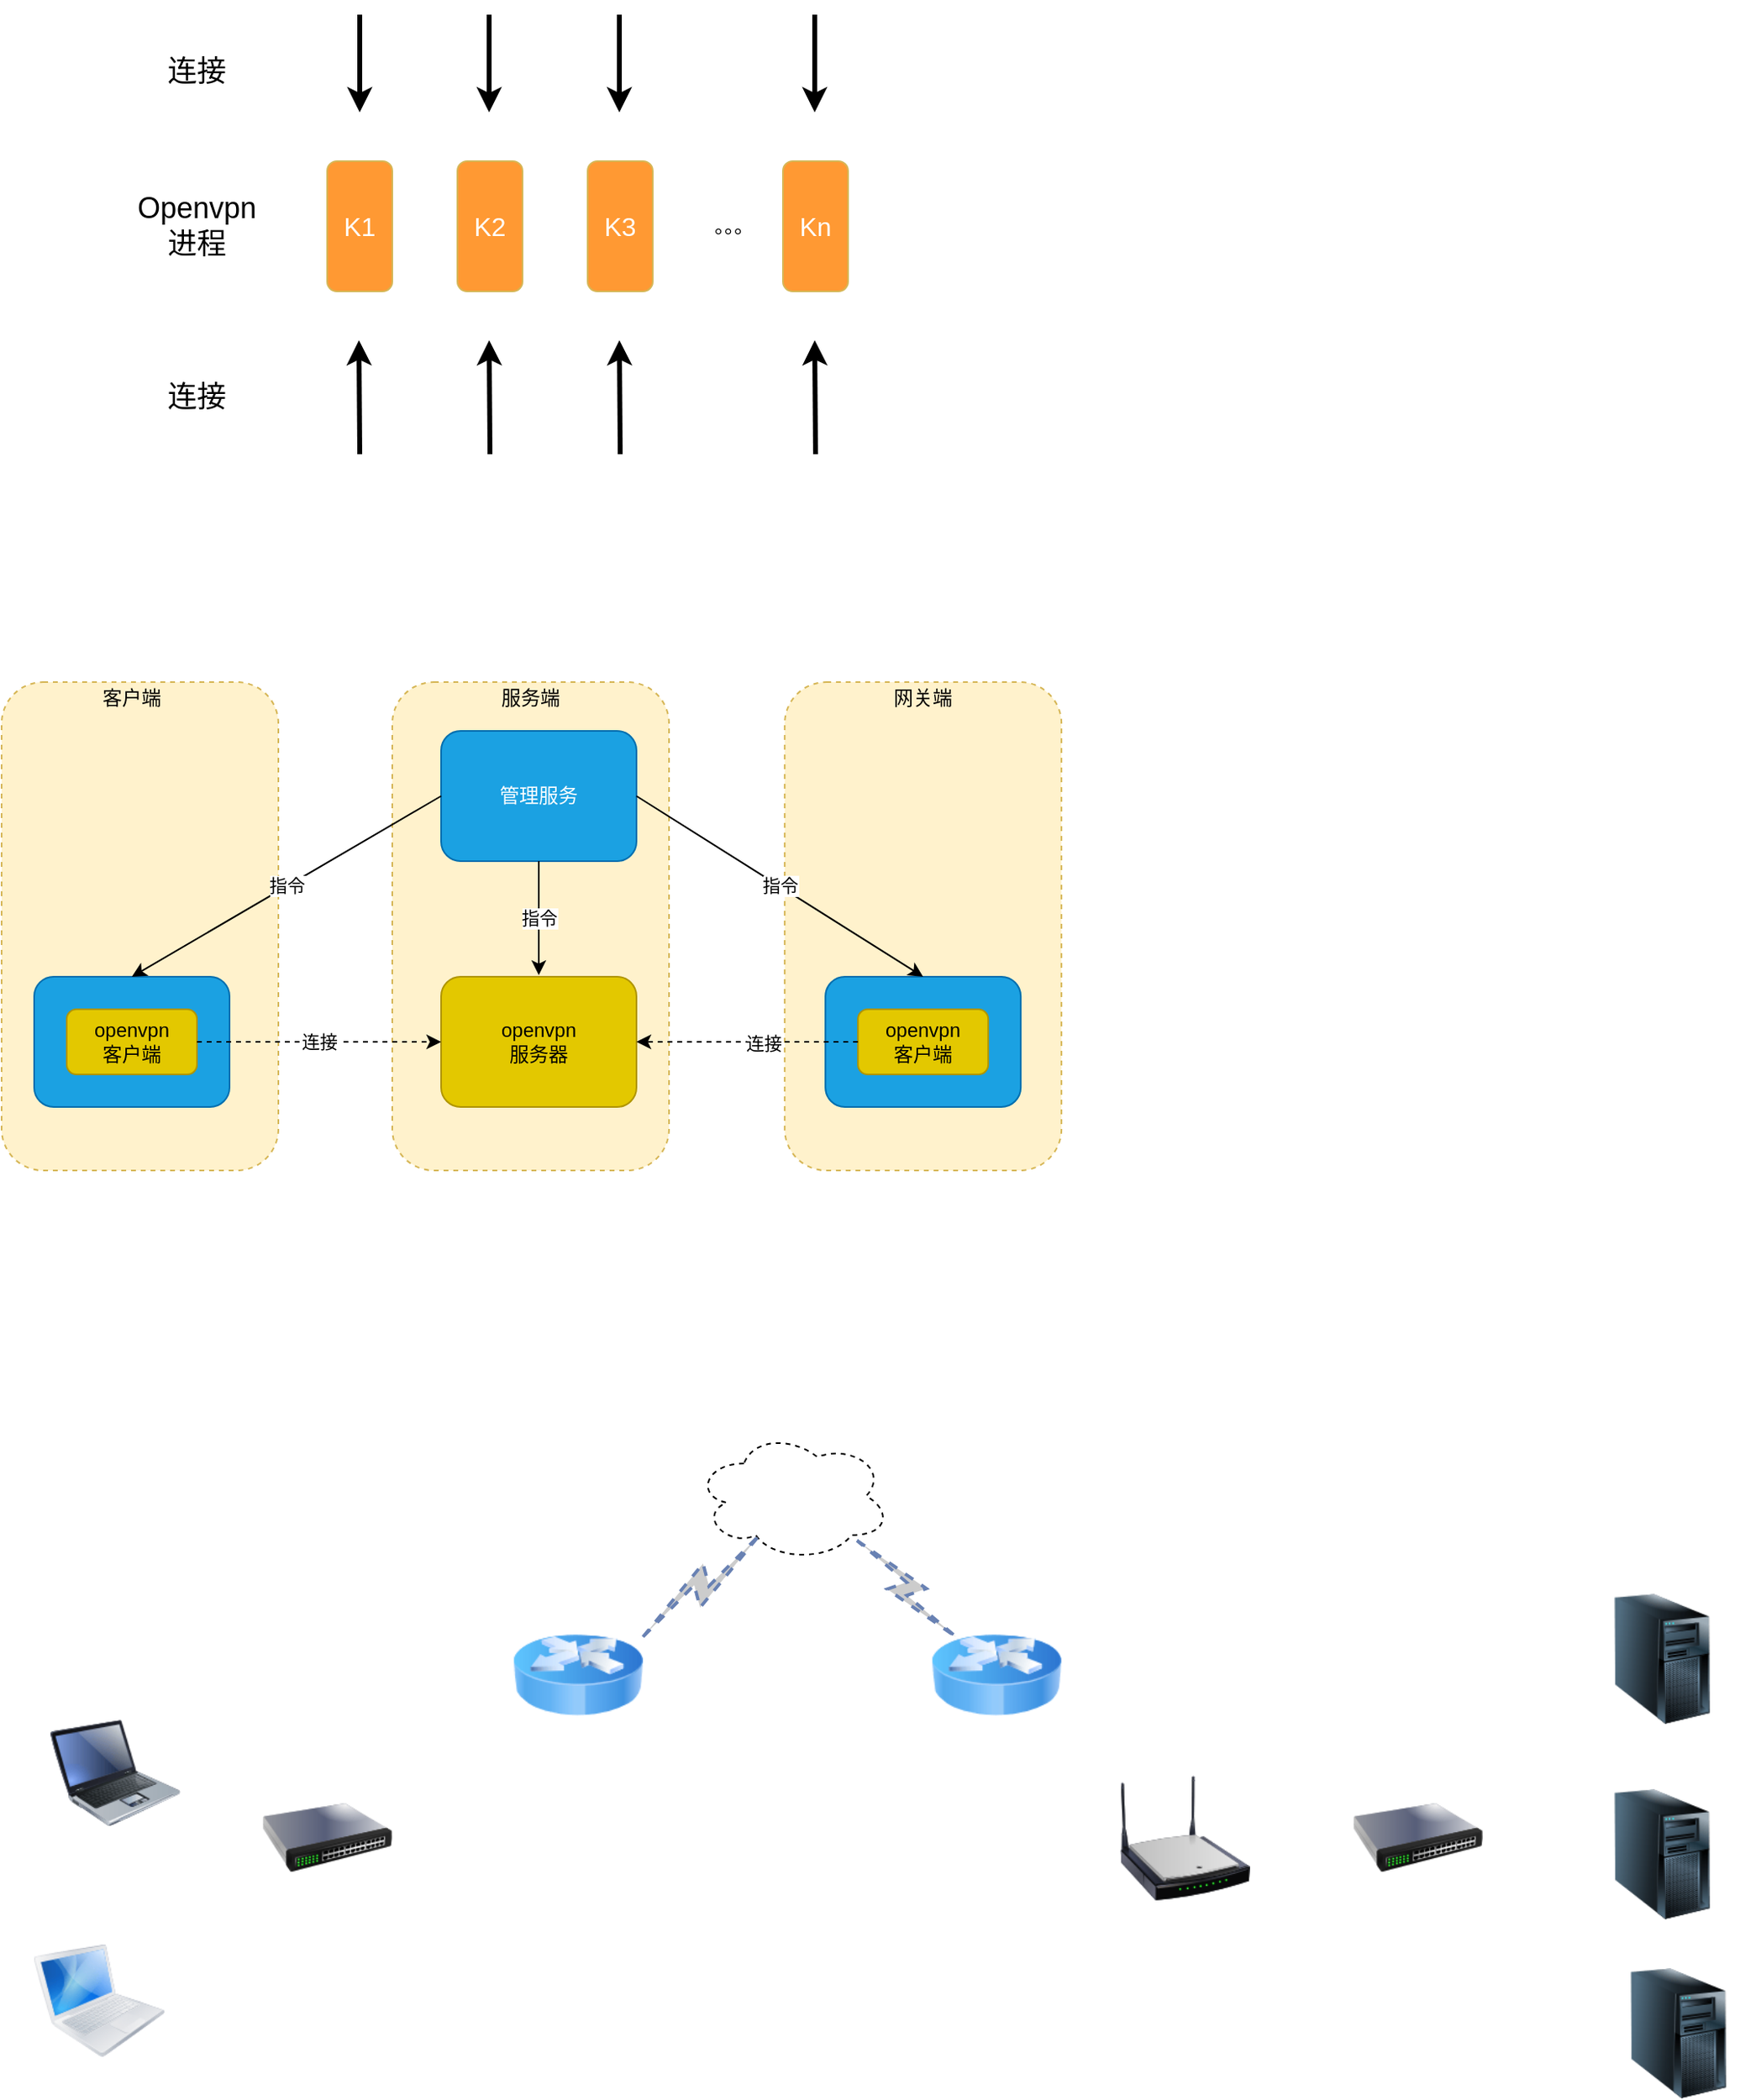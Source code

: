 <mxfile version="15.0.4" type="github">
  <diagram id="fSahD2rUQ293iNaQsKWA" name="Page-1">
    <mxGraphModel dx="1422" dy="762" grid="1" gridSize="10" guides="1" tooltips="1" connect="1" arrows="1" fold="1" page="1" pageScale="1" pageWidth="827" pageHeight="1169" math="0" shadow="0">
      <root>
        <mxCell id="0" />
        <mxCell id="1" parent="0" />
        <mxCell id="X5Kei8PSyGU6GzDg7MXw-37" value="" style="rounded=1;whiteSpace=wrap;html=1;fillColor=#fff2cc;dashed=1;strokeColor=#d6b656;" vertex="1" parent="1">
          <mxGeometry x="541.08" y="650" width="170" height="300" as="geometry" />
        </mxCell>
        <mxCell id="X5Kei8PSyGU6GzDg7MXw-36" value="" style="rounded=1;whiteSpace=wrap;html=1;fillColor=#fff2cc;dashed=1;strokeColor=#d6b656;" vertex="1" parent="1">
          <mxGeometry x="300" y="650" width="170" height="300" as="geometry" />
        </mxCell>
        <mxCell id="X5Kei8PSyGU6GzDg7MXw-35" value="" style="rounded=1;whiteSpace=wrap;html=1;fillColor=#fff2cc;dashed=1;strokeColor=#d6b656;" vertex="1" parent="1">
          <mxGeometry x="60" y="650" width="170" height="300" as="geometry" />
        </mxCell>
        <mxCell id="lbkuDqUNhTPsyOcLvbYf-4" value="&lt;font style=&quot;font-size: 16px&quot; color=&quot;#ffffff&quot;&gt;K1&lt;/font&gt;" style="rounded=1;whiteSpace=wrap;html=1;strokeColor=#d6b656;fillColor=#FF9933;" parent="1" vertex="1">
          <mxGeometry x="260" y="330" width="40" height="80" as="geometry" />
        </mxCell>
        <mxCell id="lbkuDqUNhTPsyOcLvbYf-9" value="&lt;font style=&quot;font-size: 16px&quot; color=&quot;#ffffff&quot;&gt;K2&lt;/font&gt;" style="rounded=1;whiteSpace=wrap;html=1;strokeColor=#d6b656;fillColor=#FF9933;" parent="1" vertex="1">
          <mxGeometry x="340" y="330" width="40" height="80" as="geometry" />
        </mxCell>
        <mxCell id="lbkuDqUNhTPsyOcLvbYf-10" value="&lt;font style=&quot;font-size: 16px&quot; color=&quot;#ffffff&quot;&gt;K3&lt;/font&gt;" style="rounded=1;whiteSpace=wrap;html=1;strokeColor=#d6b656;fillColor=#FF9933;" parent="1" vertex="1">
          <mxGeometry x="420" y="330" width="40" height="80" as="geometry" />
        </mxCell>
        <mxCell id="lbkuDqUNhTPsyOcLvbYf-11" value="。。。" style="text;html=1;strokeColor=none;fillColor=none;align=center;verticalAlign=middle;whiteSpace=wrap;rounded=0;" parent="1" vertex="1">
          <mxGeometry x="490" y="360" width="40" height="20" as="geometry" />
        </mxCell>
        <mxCell id="lbkuDqUNhTPsyOcLvbYf-12" value="&lt;font style=&quot;font-size: 16px&quot; color=&quot;#ffffff&quot;&gt;Kn&lt;/font&gt;" style="rounded=1;whiteSpace=wrap;html=1;strokeColor=#d6b656;fillColor=#FF9933;" parent="1" vertex="1">
          <mxGeometry x="540" y="330" width="40" height="80" as="geometry" />
        </mxCell>
        <mxCell id="lbkuDqUNhTPsyOcLvbYf-13" value="&lt;font style=&quot;font-size: 18px&quot;&gt;Openvpn&lt;br&gt;进程&lt;/font&gt;" style="text;html=1;strokeColor=none;fillColor=none;align=center;verticalAlign=middle;whiteSpace=wrap;rounded=0;" parent="1" vertex="1">
          <mxGeometry x="130" y="335" width="100" height="70" as="geometry" />
        </mxCell>
        <mxCell id="lbkuDqUNhTPsyOcLvbYf-14" value="" style="endArrow=classic;html=1;strokeWidth=3;" parent="1" edge="1">
          <mxGeometry width="50" height="50" relative="1" as="geometry">
            <mxPoint x="280" y="240" as="sourcePoint" />
            <mxPoint x="280" y="300" as="targetPoint" />
          </mxGeometry>
        </mxCell>
        <mxCell id="lbkuDqUNhTPsyOcLvbYf-21" value="&lt;span style=&quot;font-size: 18px&quot;&gt;连接&lt;/span&gt;" style="text;html=1;strokeColor=none;fillColor=none;align=center;verticalAlign=middle;whiteSpace=wrap;rounded=0;" parent="1" vertex="1">
          <mxGeometry x="130" y="240" width="100" height="70" as="geometry" />
        </mxCell>
        <mxCell id="lbkuDqUNhTPsyOcLvbYf-24" value="" style="endArrow=classic;html=1;strokeWidth=3;" parent="1" edge="1">
          <mxGeometry width="50" height="50" relative="1" as="geometry">
            <mxPoint x="439.5" y="240" as="sourcePoint" />
            <mxPoint x="439.5" y="300" as="targetPoint" />
          </mxGeometry>
        </mxCell>
        <mxCell id="lbkuDqUNhTPsyOcLvbYf-25" value="" style="endArrow=classic;html=1;strokeWidth=3;" parent="1" edge="1">
          <mxGeometry width="50" height="50" relative="1" as="geometry">
            <mxPoint x="559.5" y="240" as="sourcePoint" />
            <mxPoint x="559.5" y="300" as="targetPoint" />
          </mxGeometry>
        </mxCell>
        <mxCell id="lbkuDqUNhTPsyOcLvbYf-26" value="" style="endArrow=classic;html=1;strokeWidth=3;" parent="1" edge="1">
          <mxGeometry width="50" height="50" relative="1" as="geometry">
            <mxPoint x="359.5" y="240" as="sourcePoint" />
            <mxPoint x="359.5" y="300" as="targetPoint" />
          </mxGeometry>
        </mxCell>
        <mxCell id="lbkuDqUNhTPsyOcLvbYf-27" value="" style="endArrow=classic;html=1;strokeWidth=3;" parent="1" edge="1">
          <mxGeometry width="50" height="50" relative="1" as="geometry">
            <mxPoint x="360" y="510" as="sourcePoint" />
            <mxPoint x="359.5" y="440" as="targetPoint" />
          </mxGeometry>
        </mxCell>
        <mxCell id="lbkuDqUNhTPsyOcLvbYf-28" value="" style="endArrow=classic;html=1;strokeWidth=3;" parent="1" edge="1">
          <mxGeometry width="50" height="50" relative="1" as="geometry">
            <mxPoint x="280" y="510" as="sourcePoint" />
            <mxPoint x="279.5" y="440" as="targetPoint" />
          </mxGeometry>
        </mxCell>
        <mxCell id="lbkuDqUNhTPsyOcLvbYf-29" value="" style="endArrow=classic;html=1;strokeWidth=3;" parent="1" edge="1">
          <mxGeometry width="50" height="50" relative="1" as="geometry">
            <mxPoint x="440" y="510" as="sourcePoint" />
            <mxPoint x="439.5" y="440" as="targetPoint" />
          </mxGeometry>
        </mxCell>
        <mxCell id="lbkuDqUNhTPsyOcLvbYf-30" value="" style="endArrow=classic;html=1;strokeWidth=3;" parent="1" edge="1">
          <mxGeometry width="50" height="50" relative="1" as="geometry">
            <mxPoint x="560" y="510" as="sourcePoint" />
            <mxPoint x="559.5" y="440" as="targetPoint" />
          </mxGeometry>
        </mxCell>
        <mxCell id="lbkuDqUNhTPsyOcLvbYf-31" value="&lt;span style=&quot;font-size: 18px&quot;&gt;连接&lt;/span&gt;" style="text;html=1;strokeColor=none;fillColor=none;align=center;verticalAlign=middle;whiteSpace=wrap;rounded=0;" parent="1" vertex="1">
          <mxGeometry x="130" y="440" width="100" height="70" as="geometry" />
        </mxCell>
        <mxCell id="X5Kei8PSyGU6GzDg7MXw-6" value="" style="rounded=1;whiteSpace=wrap;html=1;fillColor=#1ba1e2;strokeColor=#006EAF;fontColor=#ffffff;" vertex="1" parent="1">
          <mxGeometry x="80" y="831" width="120" height="80" as="geometry" />
        </mxCell>
        <mxCell id="X5Kei8PSyGU6GzDg7MXw-7" value="openvpn&lt;br&gt;客户端" style="rounded=1;whiteSpace=wrap;html=1;fillColor=#e3c800;strokeColor=#B09500;fontColor=#000000;" vertex="1" parent="1">
          <mxGeometry x="100" y="851" width="80" height="40" as="geometry" />
        </mxCell>
        <mxCell id="X5Kei8PSyGU6GzDg7MXw-10" value="" style="rounded=1;whiteSpace=wrap;html=1;fillColor=#1ba1e2;strokeColor=#006EAF;fontColor=#ffffff;" vertex="1" parent="1">
          <mxGeometry x="566.08" y="831" width="120" height="80" as="geometry" />
        </mxCell>
        <mxCell id="X5Kei8PSyGU6GzDg7MXw-11" value="openvpn&lt;br&gt;客户端" style="rounded=1;whiteSpace=wrap;html=1;fillColor=#e3c800;strokeColor=#B09500;fontColor=#000000;" vertex="1" parent="1">
          <mxGeometry x="586.08" y="851" width="80" height="40" as="geometry" />
        </mxCell>
        <mxCell id="X5Kei8PSyGU6GzDg7MXw-16" value="管理服务" style="rounded=1;whiteSpace=wrap;html=1;fillColor=#1ba1e2;strokeColor=#006EAF;fontColor=#ffffff;" vertex="1" parent="1">
          <mxGeometry x="330" y="680" width="120" height="80" as="geometry" />
        </mxCell>
        <mxCell id="X5Kei8PSyGU6GzDg7MXw-17" value="openvpn&lt;br&gt;服务器" style="rounded=1;whiteSpace=wrap;html=1;fillColor=#e3c800;strokeColor=#B09500;fontColor=#000000;" vertex="1" parent="1">
          <mxGeometry x="330" y="831" width="120" height="80" as="geometry" />
        </mxCell>
        <mxCell id="X5Kei8PSyGU6GzDg7MXw-24" value="指令" style="endArrow=classic;html=1;strokeWidth=1;entryX=0.5;entryY=0;entryDx=0;entryDy=0;exitX=0;exitY=0.5;exitDx=0;exitDy=0;" edge="1" parent="1" source="X5Kei8PSyGU6GzDg7MXw-16" target="X5Kei8PSyGU6GzDg7MXw-6">
          <mxGeometry width="50" height="50" relative="1" as="geometry">
            <mxPoint x="230" y="720" as="sourcePoint" />
            <mxPoint x="280" y="670" as="targetPoint" />
          </mxGeometry>
        </mxCell>
        <mxCell id="X5Kei8PSyGU6GzDg7MXw-26" value="指令" style="endArrow=classic;html=1;strokeWidth=1;exitX=1;exitY=0.5;exitDx=0;exitDy=0;entryX=0.5;entryY=0;entryDx=0;entryDy=0;" edge="1" parent="1" source="X5Kei8PSyGU6GzDg7MXw-16" target="X5Kei8PSyGU6GzDg7MXw-10">
          <mxGeometry width="50" height="50" relative="1" as="geometry">
            <mxPoint x="490" y="760" as="sourcePoint" />
            <mxPoint x="650" y="780" as="targetPoint" />
          </mxGeometry>
        </mxCell>
        <mxCell id="X5Kei8PSyGU6GzDg7MXw-27" value="指令" style="endArrow=classic;html=1;strokeWidth=1;exitX=0.5;exitY=1;exitDx=0;exitDy=0;" edge="1" parent="1" source="X5Kei8PSyGU6GzDg7MXw-16">
          <mxGeometry width="50" height="50" relative="1" as="geometry">
            <mxPoint x="240" y="1010" as="sourcePoint" />
            <mxPoint x="390" y="830" as="targetPoint" />
          </mxGeometry>
        </mxCell>
        <mxCell id="X5Kei8PSyGU6GzDg7MXw-38" value="连接" style="endArrow=classic;html=1;strokeWidth=1;entryX=0;entryY=0.5;entryDx=0;entryDy=0;exitX=1;exitY=0.5;exitDx=0;exitDy=0;dashed=1;" edge="1" parent="1" source="X5Kei8PSyGU6GzDg7MXw-7" target="X5Kei8PSyGU6GzDg7MXw-17">
          <mxGeometry width="50" height="50" relative="1" as="geometry">
            <mxPoint x="174.46" y="1098" as="sourcePoint" />
            <mxPoint x="224.46" y="1048" as="targetPoint" />
          </mxGeometry>
        </mxCell>
        <mxCell id="X5Kei8PSyGU6GzDg7MXw-39" value="" style="endArrow=classic;html=1;strokeWidth=1;entryX=1;entryY=0.5;entryDx=0;entryDy=0;exitX=0;exitY=0.5;exitDx=0;exitDy=0;dashed=1;" edge="1" parent="1" source="X5Kei8PSyGU6GzDg7MXw-11" target="X5Kei8PSyGU6GzDg7MXw-17">
          <mxGeometry width="50" height="50" relative="1" as="geometry">
            <mxPoint x="494.46" y="1078" as="sourcePoint" />
            <mxPoint x="544.46" y="1028" as="targetPoint" />
          </mxGeometry>
        </mxCell>
        <mxCell id="X5Kei8PSyGU6GzDg7MXw-40" value="连接" style="edgeLabel;html=1;align=center;verticalAlign=middle;resizable=0;points=[];" vertex="1" connectable="0" parent="X5Kei8PSyGU6GzDg7MXw-39">
          <mxGeometry x="-0.144" y="1" relative="1" as="geometry">
            <mxPoint as="offset" />
          </mxGeometry>
        </mxCell>
        <mxCell id="X5Kei8PSyGU6GzDg7MXw-41" value="客户端" style="text;html=1;strokeColor=none;fillColor=none;align=center;verticalAlign=middle;whiteSpace=wrap;rounded=0;dashed=1;" vertex="1" parent="1">
          <mxGeometry x="120" y="650" width="40" height="20" as="geometry" />
        </mxCell>
        <mxCell id="X5Kei8PSyGU6GzDg7MXw-42" value="服务端" style="text;html=1;strokeColor=none;fillColor=none;align=center;verticalAlign=middle;whiteSpace=wrap;rounded=0;dashed=1;" vertex="1" parent="1">
          <mxGeometry x="365" y="650" width="40" height="20" as="geometry" />
        </mxCell>
        <mxCell id="X5Kei8PSyGU6GzDg7MXw-43" value="网关端" style="text;html=1;strokeColor=none;fillColor=none;align=center;verticalAlign=middle;whiteSpace=wrap;rounded=0;dashed=1;" vertex="1" parent="1">
          <mxGeometry x="606.08" y="650" width="40" height="20" as="geometry" />
        </mxCell>
        <mxCell id="X5Kei8PSyGU6GzDg7MXw-44" value="" style="image;html=1;image=img/lib/clip_art/networking/Switch_128x128.png;dashed=1;fillColor=#FFFFFF;" vertex="1" parent="1">
          <mxGeometry x="220" y="1320" width="80" height="80" as="geometry" />
        </mxCell>
        <mxCell id="X5Kei8PSyGU6GzDg7MXw-45" value="" style="image;html=1;image=img/lib/clip_art/networking/Router_Icon_128x128.png;dashed=1;fillColor=#FFFFFF;" vertex="1" parent="1">
          <mxGeometry x="374" y="1220" width="80" height="80" as="geometry" />
        </mxCell>
        <mxCell id="X5Kei8PSyGU6GzDg7MXw-46" value="" style="image;html=1;image=img/lib/clip_art/computers/Laptop_128x128.png;dashed=1;fillColor=#FFFFFF;" vertex="1" parent="1">
          <mxGeometry x="90" y="1280" width="80" height="80" as="geometry" />
        </mxCell>
        <mxCell id="X5Kei8PSyGU6GzDg7MXw-47" value="" style="image;html=1;image=img/lib/clip_art/computers/MacBook_128x128.png;dashed=1;fillColor=#FFFFFF;" vertex="1" parent="1">
          <mxGeometry x="80" y="1420" width="80" height="80" as="geometry" />
        </mxCell>
        <mxCell id="X5Kei8PSyGU6GzDg7MXw-48" value="" style="ellipse;shape=cloud;whiteSpace=wrap;html=1;dashed=1;fillColor=#FFFFFF;" vertex="1" parent="1">
          <mxGeometry x="486.08" y="1110" width="120" height="80" as="geometry" />
        </mxCell>
        <mxCell id="X5Kei8PSyGU6GzDg7MXw-49" value="" style="image;html=1;image=img/lib/clip_art/networking/Router_Icon_128x128.png;dashed=1;fillColor=#FFFFFF;" vertex="1" parent="1">
          <mxGeometry x="631.08" y="1220" width="80" height="80" as="geometry" />
        </mxCell>
        <mxCell id="X5Kei8PSyGU6GzDg7MXw-51" value="" style="image;html=1;image=img/lib/clip_art/networking/Wireless_Router_N_128x128.png;dashed=1;fillColor=#FFFFFF;" vertex="1" parent="1">
          <mxGeometry x="747" y="1320" width="80" height="80" as="geometry" />
        </mxCell>
        <mxCell id="X5Kei8PSyGU6GzDg7MXw-52" value="" style="image;html=1;image=img/lib/clip_art/computers/Server_Tower_128x128.png;dashed=1;fillColor=#FFFFFF;" vertex="1" parent="1">
          <mxGeometry x="1040" y="1210" width="80" height="80" as="geometry" />
        </mxCell>
        <mxCell id="X5Kei8PSyGU6GzDg7MXw-53" value="" style="image;html=1;image=img/lib/clip_art/networking/Switch_128x128.png;dashed=1;fillColor=#FFFFFF;" vertex="1" parent="1">
          <mxGeometry x="890" y="1320" width="80" height="80" as="geometry" />
        </mxCell>
        <mxCell id="X5Kei8PSyGU6GzDg7MXw-54" value="" style="image;html=1;image=img/lib/clip_art/computers/Server_Tower_128x128.png;dashed=1;fillColor=#FFFFFF;" vertex="1" parent="1">
          <mxGeometry x="1040" y="1330" width="80" height="80" as="geometry" />
        </mxCell>
        <mxCell id="X5Kei8PSyGU6GzDg7MXw-55" value="" style="image;html=1;image=img/lib/clip_art/computers/Server_Tower_128x128.png;dashed=1;fillColor=#FFFFFF;" vertex="1" parent="1">
          <mxGeometry x="1050" y="1440" width="80" height="80" as="geometry" />
        </mxCell>
        <mxCell id="X5Kei8PSyGU6GzDg7MXw-56" value="" style="html=1;outlineConnect=0;fillColor=#CCCCCC;strokeColor=#6881B3;gradientColor=none;gradientDirection=north;strokeWidth=2;shape=mxgraph.networks.comm_link_edge;html=1;dashed=1;" edge="1" parent="1">
          <mxGeometry width="100" height="100" relative="1" as="geometry">
            <mxPoint x="450" y="1240" as="sourcePoint" />
            <mxPoint x="530" y="1170" as="targetPoint" />
          </mxGeometry>
        </mxCell>
        <mxCell id="X5Kei8PSyGU6GzDg7MXw-57" value="" style="html=1;outlineConnect=0;fillColor=#CCCCCC;strokeColor=#6881B3;gradientColor=none;gradientDirection=north;strokeWidth=2;shape=mxgraph.networks.comm_link_edge;html=1;dashed=1;exitX=0.8;exitY=0.8;exitDx=0;exitDy=0;exitPerimeter=0;" edge="1" parent="1" source="X5Kei8PSyGU6GzDg7MXw-48">
          <mxGeometry width="100" height="100" relative="1" as="geometry">
            <mxPoint x="520" y="1270" as="sourcePoint" />
            <mxPoint x="650" y="1240" as="targetPoint" />
            <Array as="points">
              <mxPoint x="600" y="1186" />
            </Array>
          </mxGeometry>
        </mxCell>
      </root>
    </mxGraphModel>
  </diagram>
</mxfile>
